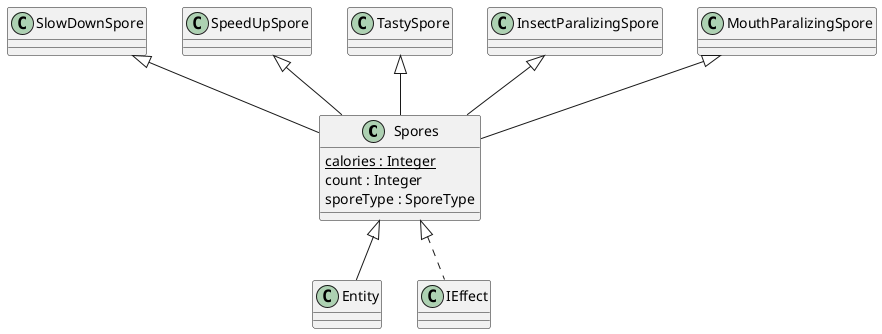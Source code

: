@startuml spore

Spores <|-- Entity
Spores <|.. IEffect
class Spores{
    {static} calories : Integer
    count : Integer
    sporeType : SporeType
}

SlowDownSpore <|-- Spores
class SlowDownSpore{

}

SpeedUpSpore <|-- Spores
class SpeedUpSpore{

}

TastySpore <|-- Spores
class TastySpore{

}

InsectParalizingSpore <|-- Spores
class InsectParalizingSpore{

}

MouthParalizingSpore <|-- Spores
class MouthParalizingSpore{

}
@enduml